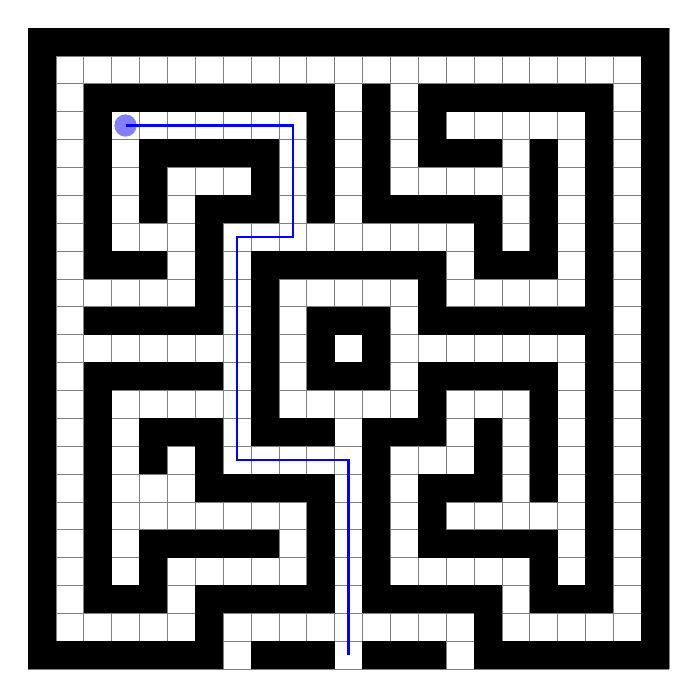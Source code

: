 \begin{tikzpicture}[scale=0.354]
\draw[step=1cm, gray, very thin] (0, -23) grid (23, 0);
\fill[black] (0, 0) rectangle (1, -1);
\fill[black] (1, 0) rectangle (2, -1);
\fill[black] (2, 0) rectangle (3, -1);
\fill[black] (3, 0) rectangle (4, -1);
\fill[black] (4, 0) rectangle (5, -1);
\fill[black] (5, 0) rectangle (6, -1);
\fill[black] (6, 0) rectangle (7, -1);
\fill[black] (7, 0) rectangle (8, -1);
\fill[black] (8, 0) rectangle (9, -1);
\fill[black] (9, 0) rectangle (10, -1);
\fill[black] (10, 0) rectangle (11, -1);
\fill[black] (11, 0) rectangle (12, -1);
\fill[black] (12, 0) rectangle (13, -1);
\fill[black] (13, 0) rectangle (14, -1);
\fill[black] (14, 0) rectangle (15, -1);
\fill[black] (15, 0) rectangle (16, -1);
\fill[black] (16, 0) rectangle (17, -1);
\fill[black] (17, 0) rectangle (18, -1);
\fill[black] (18, 0) rectangle (19, -1);
\fill[black] (19, 0) rectangle (20, -1);
\fill[black] (20, 0) rectangle (21, -1);
\fill[black] (21, 0) rectangle (22, -1);
\fill[black] (22, 0) rectangle (23, -1);
\fill[black] (0, -1) rectangle (1, -2);
\fill[black] (22, -1) rectangle (23, -2);
\fill[black] (0, -2) rectangle (1, -3);
\fill[black] (2, -2) rectangle (3, -3);
\fill[black] (3, -2) rectangle (4, -3);
\fill[black] (4, -2) rectangle (5, -3);
\fill[black] (5, -2) rectangle (6, -3);
\fill[black] (6, -2) rectangle (7, -3);
\fill[black] (7, -2) rectangle (8, -3);
\fill[black] (8, -2) rectangle (9, -3);
\fill[black] (9, -2) rectangle (10, -3);
\fill[black] (10, -2) rectangle (11, -3);
\fill[black] (12, -2) rectangle (13, -3);
\fill[black] (14, -2) rectangle (15, -3);
\fill[black] (15, -2) rectangle (16, -3);
\fill[black] (16, -2) rectangle (17, -3);
\fill[black] (17, -2) rectangle (18, -3);
\fill[black] (18, -2) rectangle (19, -3);
\fill[black] (19, -2) rectangle (20, -3);
\fill[black] (20, -2) rectangle (21, -3);
\fill[black] (22, -2) rectangle (23, -3);
\fill[black] (0, -3) rectangle (1, -4);
\fill[black] (2, -3) rectangle (3, -4);
\fill[black] (10, -3) rectangle (11, -4);
\fill[black] (12, -3) rectangle (13, -4);
\fill[black] (14, -3) rectangle (15, -4);
\fill[black] (20, -3) rectangle (21, -4);
\fill[black] (22, -3) rectangle (23, -4);
\fill[black] (0, -4) rectangle (1, -5);
\fill[black] (2, -4) rectangle (3, -5);
\fill[black] (4, -4) rectangle (5, -5);
\fill[black] (5, -4) rectangle (6, -5);
\fill[black] (6, -4) rectangle (7, -5);
\fill[black] (7, -4) rectangle (8, -5);
\fill[black] (8, -4) rectangle (9, -5);
\fill[black] (10, -4) rectangle (11, -5);
\fill[black] (12, -4) rectangle (13, -5);
\fill[black] (14, -4) rectangle (15, -5);
\fill[black] (15, -4) rectangle (16, -5);
\fill[black] (16, -4) rectangle (17, -5);
\fill[black] (18, -4) rectangle (19, -5);
\fill[black] (20, -4) rectangle (21, -5);
\fill[black] (22, -4) rectangle (23, -5);
\fill[black] (0, -5) rectangle (1, -6);
\fill[black] (2, -5) rectangle (3, -6);
\fill[black] (4, -5) rectangle (5, -6);
\fill[black] (8, -5) rectangle (9, -6);
\fill[black] (10, -5) rectangle (11, -6);
\fill[black] (12, -5) rectangle (13, -6);
\fill[black] (18, -5) rectangle (19, -6);
\fill[black] (20, -5) rectangle (21, -6);
\fill[black] (22, -5) rectangle (23, -6);
\fill[black] (0, -6) rectangle (1, -7);
\fill[black] (2, -6) rectangle (3, -7);
\fill[black] (4, -6) rectangle (5, -7);
\fill[black] (6, -6) rectangle (7, -7);
\fill[black] (7, -6) rectangle (8, -7);
\fill[black] (8, -6) rectangle (9, -7);
\fill[black] (10, -6) rectangle (11, -7);
\fill[black] (12, -6) rectangle (13, -7);
\fill[black] (13, -6) rectangle (14, -7);
\fill[black] (14, -6) rectangle (15, -7);
\fill[black] (15, -6) rectangle (16, -7);
\fill[black] (16, -6) rectangle (17, -7);
\fill[black] (18, -6) rectangle (19, -7);
\fill[black] (20, -6) rectangle (21, -7);
\fill[black] (22, -6) rectangle (23, -7);
\fill[black] (0, -7) rectangle (1, -8);
\fill[black] (2, -7) rectangle (3, -8);
\fill[black] (6, -7) rectangle (7, -8);
\fill[black] (16, -7) rectangle (17, -8);
\fill[black] (18, -7) rectangle (19, -8);
\fill[black] (20, -7) rectangle (21, -8);
\fill[black] (22, -7) rectangle (23, -8);
\fill[black] (0, -8) rectangle (1, -9);
\fill[black] (2, -8) rectangle (3, -9);
\fill[black] (3, -8) rectangle (4, -9);
\fill[black] (4, -8) rectangle (5, -9);
\fill[black] (6, -8) rectangle (7, -9);
\fill[black] (8, -8) rectangle (9, -9);
\fill[black] (9, -8) rectangle (10, -9);
\fill[black] (10, -8) rectangle (11, -9);
\fill[black] (11, -8) rectangle (12, -9);
\fill[black] (12, -8) rectangle (13, -9);
\fill[black] (13, -8) rectangle (14, -9);
\fill[black] (14, -8) rectangle (15, -9);
\fill[black] (16, -8) rectangle (17, -9);
\fill[black] (17, -8) rectangle (18, -9);
\fill[black] (18, -8) rectangle (19, -9);
\fill[black] (20, -8) rectangle (21, -9);
\fill[black] (22, -8) rectangle (23, -9);
\fill[black] (0, -9) rectangle (1, -10);
\fill[black] (6, -9) rectangle (7, -10);
\fill[black] (8, -9) rectangle (9, -10);
\fill[black] (14, -9) rectangle (15, -10);
\fill[black] (20, -9) rectangle (21, -10);
\fill[black] (22, -9) rectangle (23, -10);
\fill[black] (0, -10) rectangle (1, -11);
\fill[black] (2, -10) rectangle (3, -11);
\fill[black] (3, -10) rectangle (4, -11);
\fill[black] (4, -10) rectangle (5, -11);
\fill[black] (5, -10) rectangle (6, -11);
\fill[black] (6, -10) rectangle (7, -11);
\fill[black] (8, -10) rectangle (9, -11);
\fill[black] (10, -10) rectangle (11, -11);
\fill[black] (11, -10) rectangle (12, -11);
\fill[black] (12, -10) rectangle (13, -11);
\fill[black] (14, -10) rectangle (15, -11);
\fill[black] (15, -10) rectangle (16, -11);
\fill[black] (16, -10) rectangle (17, -11);
\fill[black] (17, -10) rectangle (18, -11);
\fill[black] (18, -10) rectangle (19, -11);
\fill[black] (19, -10) rectangle (20, -11);
\fill[black] (20, -10) rectangle (21, -11);
\fill[black] (22, -10) rectangle (23, -11);
\fill[black] (0, -11) rectangle (1, -12);
\fill[black] (8, -11) rectangle (9, -12);
\fill[black] (10, -11) rectangle (11, -12);
\fill[black] (12, -11) rectangle (13, -12);
\fill[black] (20, -11) rectangle (21, -12);
\fill[black] (22, -11) rectangle (23, -12);
\fill[black] (0, -12) rectangle (1, -13);
\fill[black] (2, -12) rectangle (3, -13);
\fill[black] (3, -12) rectangle (4, -13);
\fill[black] (4, -12) rectangle (5, -13);
\fill[black] (5, -12) rectangle (6, -13);
\fill[black] (6, -12) rectangle (7, -13);
\fill[black] (8, -12) rectangle (9, -13);
\fill[black] (10, -12) rectangle (11, -13);
\fill[black] (11, -12) rectangle (12, -13);
\fill[black] (12, -12) rectangle (13, -13);
\fill[black] (14, -12) rectangle (15, -13);
\fill[black] (15, -12) rectangle (16, -13);
\fill[black] (16, -12) rectangle (17, -13);
\fill[black] (17, -12) rectangle (18, -13);
\fill[black] (18, -12) rectangle (19, -13);
\fill[black] (20, -12) rectangle (21, -13);
\fill[black] (22, -12) rectangle (23, -13);
\fill[black] (0, -13) rectangle (1, -14);
\fill[black] (2, -13) rectangle (3, -14);
\fill[black] (8, -13) rectangle (9, -14);
\fill[black] (14, -13) rectangle (15, -14);
\fill[black] (18, -13) rectangle (19, -14);
\fill[black] (20, -13) rectangle (21, -14);
\fill[black] (22, -13) rectangle (23, -14);
\fill[black] (0, -14) rectangle (1, -15);
\fill[black] (2, -14) rectangle (3, -15);
\fill[black] (4, -14) rectangle (5, -15);
\fill[black] (5, -14) rectangle (6, -15);
\fill[black] (6, -14) rectangle (7, -15);
\fill[black] (8, -14) rectangle (9, -15);
\fill[black] (9, -14) rectangle (10, -15);
\fill[black] (10, -14) rectangle (11, -15);
\fill[black] (12, -14) rectangle (13, -15);
\fill[black] (13, -14) rectangle (14, -15);
\fill[black] (14, -14) rectangle (15, -15);
\fill[black] (16, -14) rectangle (17, -15);
\fill[black] (18, -14) rectangle (19, -15);
\fill[black] (20, -14) rectangle (21, -15);
\fill[black] (22, -14) rectangle (23, -15);
\fill[black] (0, -15) rectangle (1, -16);
\fill[black] (2, -15) rectangle (3, -16);
\fill[black] (4, -15) rectangle (5, -16);
\fill[black] (6, -15) rectangle (7, -16);
\fill[black] (12, -15) rectangle (13, -16);
\fill[black] (16, -15) rectangle (17, -16);
\fill[black] (18, -15) rectangle (19, -16);
\fill[black] (20, -15) rectangle (21, -16);
\fill[black] (22, -15) rectangle (23, -16);
\fill[black] (0, -16) rectangle (1, -17);
\fill[black] (2, -16) rectangle (3, -17);
\fill[black] (6, -16) rectangle (7, -17);
\fill[black] (7, -16) rectangle (8, -17);
\fill[black] (8, -16) rectangle (9, -17);
\fill[black] (9, -16) rectangle (10, -17);
\fill[black] (10, -16) rectangle (11, -17);
\fill[black] (12, -16) rectangle (13, -17);
\fill[black] (14, -16) rectangle (15, -17);
\fill[black] (15, -16) rectangle (16, -17);
\fill[black] (16, -16) rectangle (17, -17);
\fill[black] (18, -16) rectangle (19, -17);
\fill[black] (20, -16) rectangle (21, -17);
\fill[black] (22, -16) rectangle (23, -17);
\fill[black] (0, -17) rectangle (1, -18);
\fill[black] (2, -17) rectangle (3, -18);
\fill[black] (10, -17) rectangle (11, -18);
\fill[black] (12, -17) rectangle (13, -18);
\fill[black] (14, -17) rectangle (15, -18);
\fill[black] (20, -17) rectangle (21, -18);
\fill[black] (22, -17) rectangle (23, -18);
\fill[black] (0, -18) rectangle (1, -19);
\fill[black] (2, -18) rectangle (3, -19);
\fill[black] (4, -18) rectangle (5, -19);
\fill[black] (5, -18) rectangle (6, -19);
\fill[black] (6, -18) rectangle (7, -19);
\fill[black] (7, -18) rectangle (8, -19);
\fill[black] (8, -18) rectangle (9, -19);
\fill[black] (10, -18) rectangle (11, -19);
\fill[black] (12, -18) rectangle (13, -19);
\fill[black] (14, -18) rectangle (15, -19);
\fill[black] (15, -18) rectangle (16, -19);
\fill[black] (16, -18) rectangle (17, -19);
\fill[black] (17, -18) rectangle (18, -19);
\fill[black] (18, -18) rectangle (19, -19);
\fill[black] (20, -18) rectangle (21, -19);
\fill[black] (22, -18) rectangle (23, -19);
\fill[black] (0, -19) rectangle (1, -20);
\fill[black] (2, -19) rectangle (3, -20);
\fill[black] (4, -19) rectangle (5, -20);
\fill[black] (10, -19) rectangle (11, -20);
\fill[black] (12, -19) rectangle (13, -20);
\fill[black] (18, -19) rectangle (19, -20);
\fill[black] (20, -19) rectangle (21, -20);
\fill[black] (22, -19) rectangle (23, -20);
\fill[black] (0, -20) rectangle (1, -21);
\fill[black] (2, -20) rectangle (3, -21);
\fill[black] (3, -20) rectangle (4, -21);
\fill[black] (4, -20) rectangle (5, -21);
\fill[black] (6, -20) rectangle (7, -21);
\fill[black] (7, -20) rectangle (8, -21);
\fill[black] (8, -20) rectangle (9, -21);
\fill[black] (9, -20) rectangle (10, -21);
\fill[black] (10, -20) rectangle (11, -21);
\fill[black] (12, -20) rectangle (13, -21);
\fill[black] (13, -20) rectangle (14, -21);
\fill[black] (14, -20) rectangle (15, -21);
\fill[black] (15, -20) rectangle (16, -21);
\fill[black] (16, -20) rectangle (17, -21);
\fill[black] (18, -20) rectangle (19, -21);
\fill[black] (19, -20) rectangle (20, -21);
\fill[black] (20, -20) rectangle (21, -21);
\fill[black] (22, -20) rectangle (23, -21);
\fill[black] (0, -21) rectangle (1, -22);
\fill[black] (6, -21) rectangle (7, -22);
\fill[black] (16, -21) rectangle (17, -22);
\fill[black] (22, -21) rectangle (23, -22);
\fill[black] (0, -22) rectangle (1, -23);
\fill[black] (1, -22) rectangle (2, -23);
\fill[black] (2, -22) rectangle (3, -23);
\fill[black] (3, -22) rectangle (4, -23);
\fill[black] (4, -22) rectangle (5, -23);
\fill[black] (5, -22) rectangle (6, -23);
\fill[black] (6, -22) rectangle (7, -23);
\fill[black] (8, -22) rectangle (9, -23);
\fill[black] (9, -22) rectangle (10, -23);
\fill[black] (10, -22) rectangle (11, -23);
\fill[black] (12, -22) rectangle (13, -23);
\fill[black] (13, -22) rectangle (14, -23);
\fill[black] (14, -22) rectangle (15, -23);
\fill[black] (16, -22) rectangle (17, -23);
\fill[black] (17, -22) rectangle (18, -23);
\fill[black] (18, -22) rectangle (19, -23);
\fill[black] (19, -22) rectangle (20, -23);
\fill[black] (20, -22) rectangle (21, -23);
\fill[black] (21, -22) rectangle (22, -23);
\fill[black] (22, -22) rectangle (23, -23);
\fill[blue!50!white] (3.5, -3.5) circle (0.4cm);
\draw[blue, thick] (3.5, -3.5) -- (4.5, -3.5) -- (5.5, -3.5) -- (6.5, -3.5) -- (7.5, -3.5) -- (8.5, -3.5) -- (9.5, -3.5) -- (9.5, -4.5) -- (9.5, -5.5) -- (9.5, -6.5) -- (9.5, -7.5) -- (8.5, -7.5) -- (7.5, -7.5) -- (7.5, -8.5) -- (7.5, -9.5) -- (7.5, -10.5) -- (7.5, -11.5) -- (7.5, -12.5) -- (7.5, -13.5) -- (7.5, -14.5) -- (7.5, -15.5) -- (8.5, -15.5) -- (9.5, -15.5) -- (10.5, -15.5) -- (11.5, -15.5) -- (11.5, -16.5) -- (11.5, -17.5) -- (11.5, -18.5) -- (11.5, -19.5) -- (11.5, -20.5) -- (11.5, -21.5) -- (11.5, -22.5);
\end{tikzpicture}
